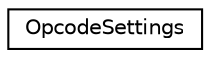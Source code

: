 digraph "Graphical Class Hierarchy"
{
  edge [fontname="Helvetica",fontsize="10",labelfontname="Helvetica",labelfontsize="10"];
  node [fontname="Helvetica",fontsize="10",shape=record];
  rankdir="LR";
  Node1 [label="OpcodeSettings",height=0.2,width=0.4,color="black", fillcolor="white", style="filled",URL="$class_opcode_settings.html"];
}
